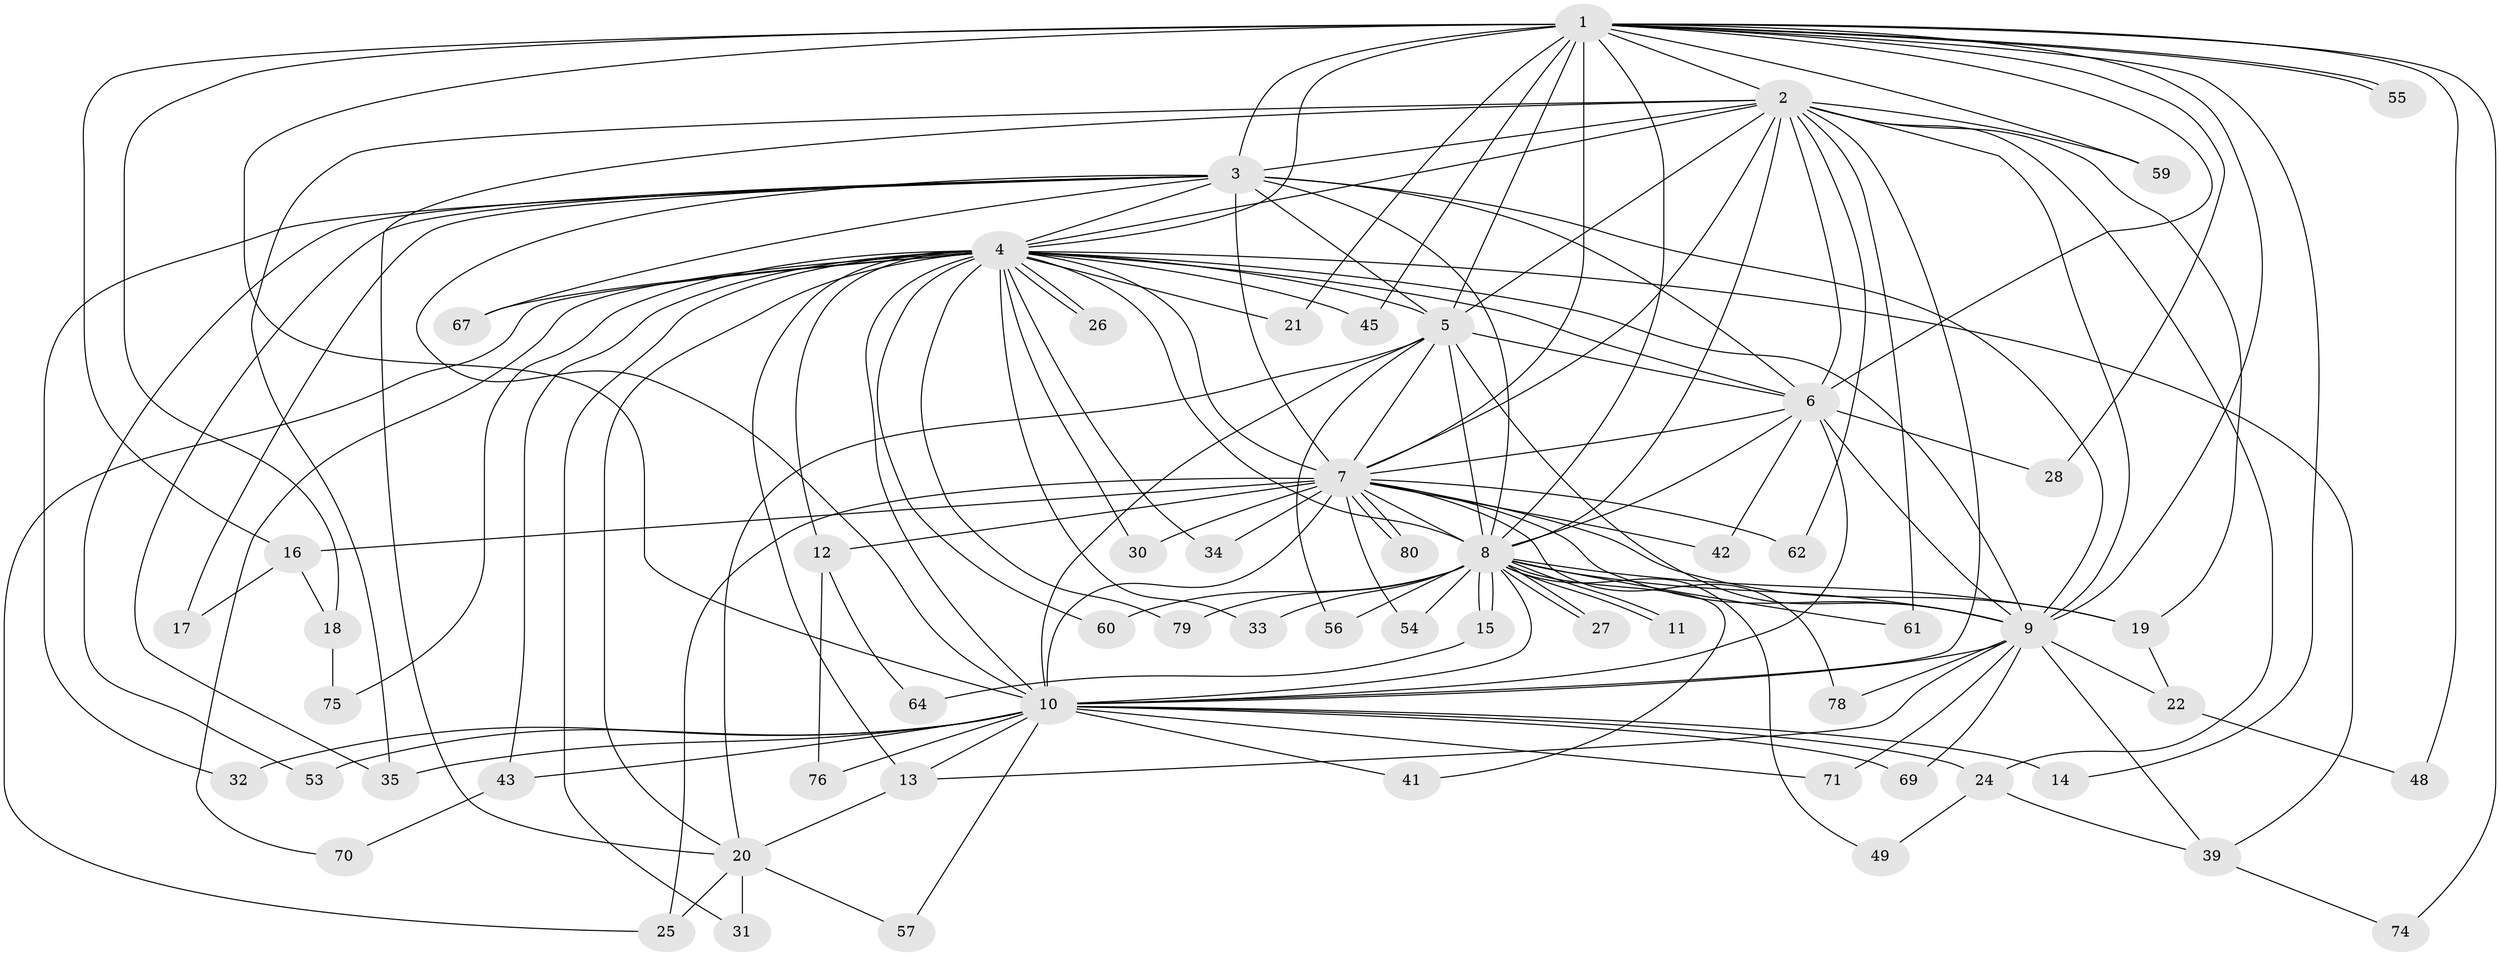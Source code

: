 // Generated by graph-tools (version 1.1) at 2025/23/03/03/25 07:23:45]
// undirected, 60 vertices, 152 edges
graph export_dot {
graph [start="1"]
  node [color=gray90,style=filled];
  1 [super="+65"];
  2 [super="+46"];
  3 [super="+38"];
  4 [super="+36"];
  5 [super="+40"];
  6 [super="+58"];
  7 [super="+44"];
  8 [super="+23"];
  9 [super="+52"];
  10 [super="+51"];
  11;
  12 [super="+37"];
  13 [super="+50"];
  14;
  15;
  16 [super="+29"];
  17;
  18 [super="+66"];
  19;
  20 [super="+47"];
  21;
  22;
  24;
  25 [super="+72"];
  26;
  27 [super="+73"];
  28;
  30;
  31;
  32;
  33 [super="+77"];
  34;
  35 [super="+68"];
  39;
  41;
  42;
  43 [super="+63"];
  45;
  48;
  49;
  53;
  54;
  55;
  56;
  57;
  59;
  60;
  61;
  62;
  64;
  67;
  69;
  70;
  71;
  74;
  75;
  76;
  78;
  79;
  80;
  1 -- 2;
  1 -- 3 [weight=2];
  1 -- 4 [weight=2];
  1 -- 5;
  1 -- 6;
  1 -- 7;
  1 -- 8;
  1 -- 9;
  1 -- 10;
  1 -- 14;
  1 -- 16;
  1 -- 18 [weight=2];
  1 -- 21;
  1 -- 28;
  1 -- 45;
  1 -- 48;
  1 -- 55;
  1 -- 55;
  1 -- 59;
  1 -- 74;
  2 -- 3 [weight=2];
  2 -- 4;
  2 -- 5;
  2 -- 6;
  2 -- 7;
  2 -- 8;
  2 -- 9;
  2 -- 10;
  2 -- 19;
  2 -- 24;
  2 -- 35;
  2 -- 61;
  2 -- 62;
  2 -- 59;
  2 -- 20;
  3 -- 4;
  3 -- 5;
  3 -- 6;
  3 -- 7 [weight=2];
  3 -- 8;
  3 -- 9;
  3 -- 10;
  3 -- 17;
  3 -- 32;
  3 -- 53;
  3 -- 67;
  3 -- 35;
  4 -- 5;
  4 -- 6;
  4 -- 7;
  4 -- 8;
  4 -- 9;
  4 -- 10;
  4 -- 12;
  4 -- 13;
  4 -- 20;
  4 -- 21;
  4 -- 25;
  4 -- 26;
  4 -- 26;
  4 -- 30;
  4 -- 31;
  4 -- 33 [weight=2];
  4 -- 34;
  4 -- 39;
  4 -- 43 [weight=2];
  4 -- 60;
  4 -- 67;
  4 -- 70;
  4 -- 75;
  4 -- 79;
  4 -- 45;
  5 -- 6 [weight=2];
  5 -- 7;
  5 -- 8;
  5 -- 9;
  5 -- 10;
  5 -- 56;
  5 -- 20;
  6 -- 7;
  6 -- 8;
  6 -- 9;
  6 -- 10;
  6 -- 28;
  6 -- 42;
  7 -- 8;
  7 -- 9;
  7 -- 10 [weight=3];
  7 -- 12 [weight=2];
  7 -- 16 [weight=2];
  7 -- 19;
  7 -- 30;
  7 -- 34;
  7 -- 42;
  7 -- 54;
  7 -- 62;
  7 -- 78;
  7 -- 80;
  7 -- 80;
  7 -- 25;
  8 -- 9;
  8 -- 10;
  8 -- 11;
  8 -- 11;
  8 -- 15;
  8 -- 15;
  8 -- 27 [weight=2];
  8 -- 27;
  8 -- 33;
  8 -- 41;
  8 -- 49;
  8 -- 56;
  8 -- 60;
  8 -- 61;
  8 -- 79;
  8 -- 19;
  8 -- 54;
  9 -- 10;
  9 -- 22;
  9 -- 69;
  9 -- 71;
  9 -- 78;
  9 -- 13;
  9 -- 39;
  10 -- 13;
  10 -- 14;
  10 -- 24;
  10 -- 32;
  10 -- 35;
  10 -- 41;
  10 -- 43;
  10 -- 53;
  10 -- 57;
  10 -- 69;
  10 -- 71;
  10 -- 76;
  12 -- 64;
  12 -- 76;
  13 -- 20;
  15 -- 64;
  16 -- 17;
  16 -- 18;
  18 -- 75;
  19 -- 22;
  20 -- 25;
  20 -- 31;
  20 -- 57;
  22 -- 48;
  24 -- 39;
  24 -- 49;
  39 -- 74;
  43 -- 70;
}
